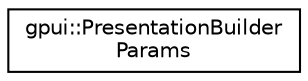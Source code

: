 digraph "Graphical Class Hierarchy"
{
 // LATEX_PDF_SIZE
  edge [fontname="Helvetica",fontsize="10",labelfontname="Helvetica",labelfontsize="10"];
  node [fontname="Helvetica",fontsize="10",shape=record];
  rankdir="LR";
  Node0 [label="gpui::PresentationBuilder\lParams",height=0.2,width=0.4,color="black", fillcolor="white", style="filled",URL="$structgpui_1_1_presentation_builder_params.html",tooltip=" "];
}

